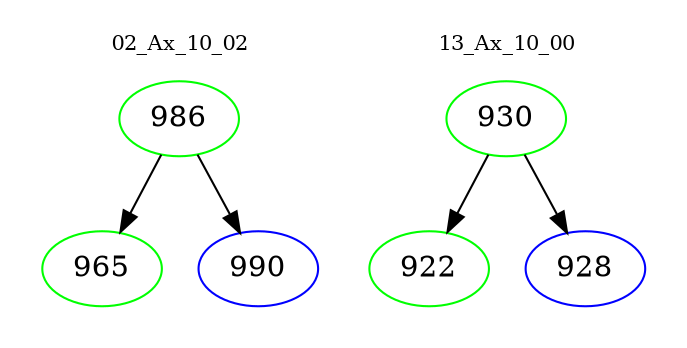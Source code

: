 digraph{
subgraph cluster_0 {
color = white
label = "02_Ax_10_02";
fontsize=10;
T0_986 [label="986", color="green"]
T0_986 -> T0_965 [color="black"]
T0_965 [label="965", color="green"]
T0_986 -> T0_990 [color="black"]
T0_990 [label="990", color="blue"]
}
subgraph cluster_1 {
color = white
label = "13_Ax_10_00";
fontsize=10;
T1_930 [label="930", color="green"]
T1_930 -> T1_922 [color="black"]
T1_922 [label="922", color="green"]
T1_930 -> T1_928 [color="black"]
T1_928 [label="928", color="blue"]
}
}
